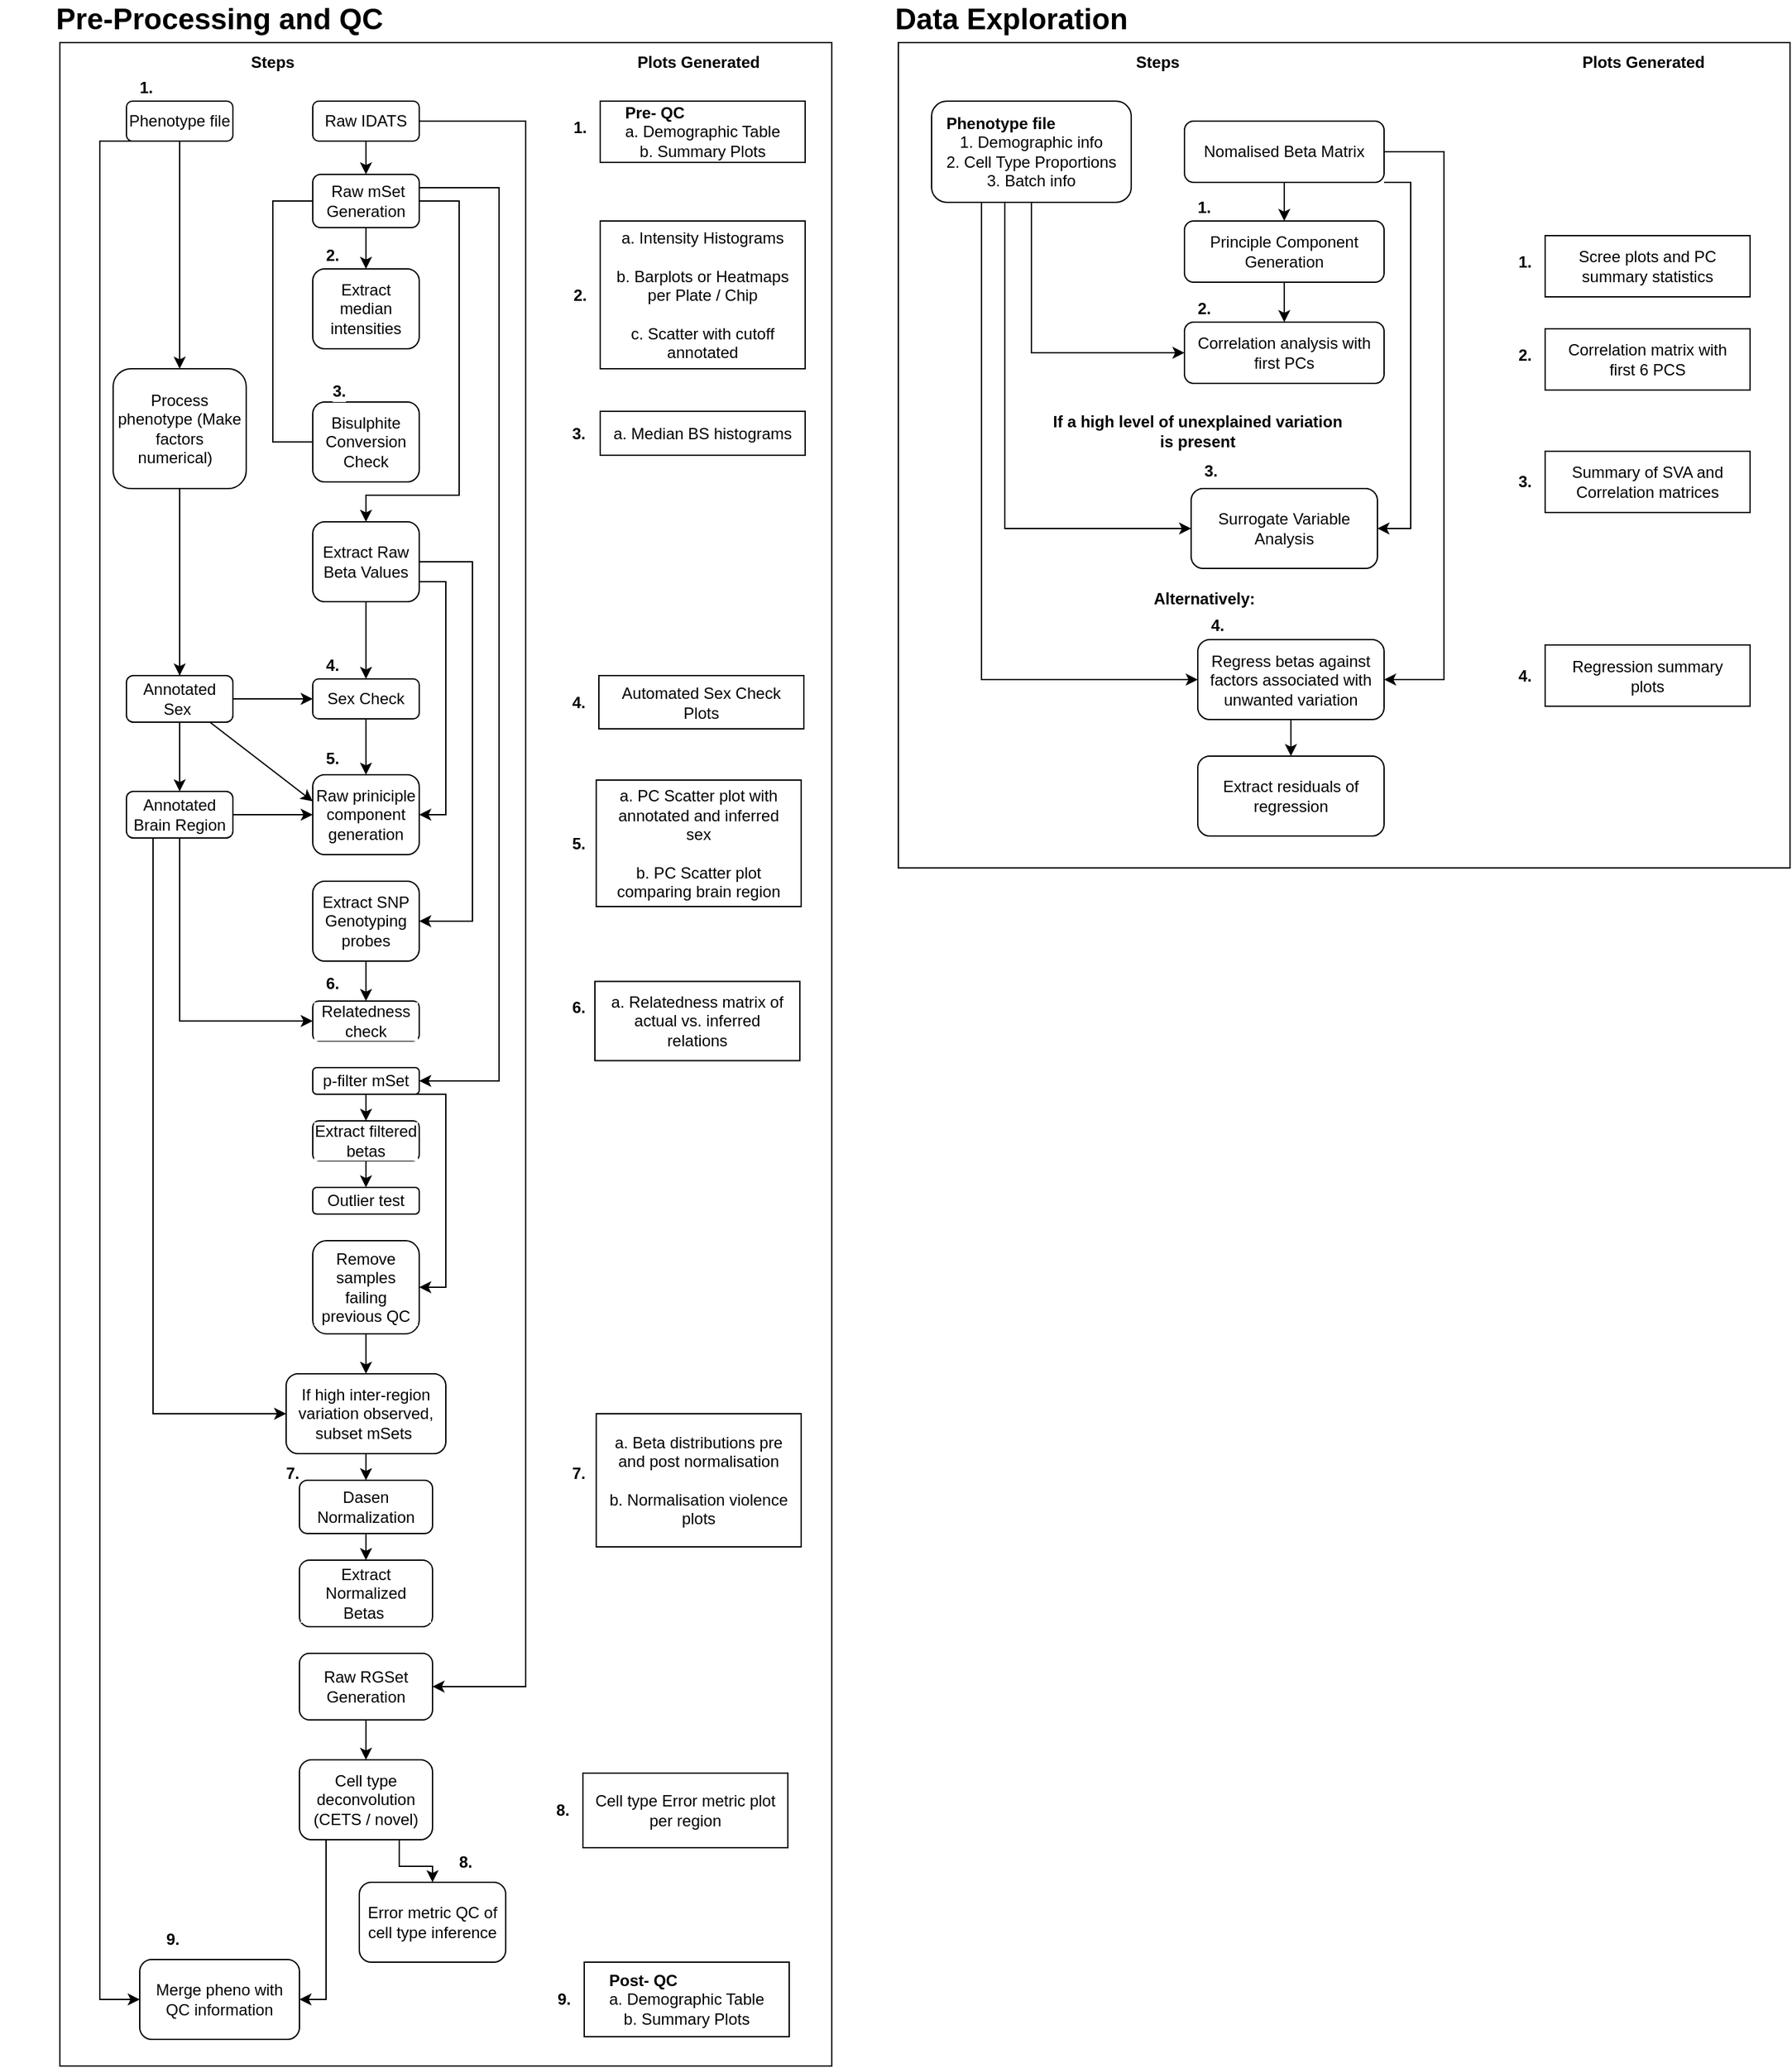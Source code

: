 <mxfile version="15.6.6" type="github">
  <diagram id="WQzuJTd1C2v_Gwr3IN8D" name="Page-1">
    <mxGraphModel dx="4386" dy="2487" grid="1" gridSize="10" guides="1" tooltips="1" connect="1" arrows="1" fold="1" page="1" pageScale="1" pageWidth="291" pageHeight="413" math="0" shadow="0">
      <root>
        <mxCell id="0" />
        <mxCell id="1" parent="0" />
        <mxCell id="2phvOXHi10tVbed8jPcv-167" value="" style="rounded=0;whiteSpace=wrap;html=1;labelBackgroundColor=default;fontSize=22;fontColor=default;strokeColor=default;fillColor=default;align=left;" vertex="1" parent="1">
          <mxGeometry x="320" y="10" width="670" height="620" as="geometry" />
        </mxCell>
        <mxCell id="2phvOXHi10tVbed8jPcv-122" value="" style="rounded=0;whiteSpace=wrap;html=1;labelBackgroundColor=default;fontSize=22;fontColor=default;strokeColor=default;fillColor=default;align=left;" vertex="1" parent="1">
          <mxGeometry x="-310" y="10" width="580" height="1520" as="geometry" />
        </mxCell>
        <mxCell id="2phvOXHi10tVbed8jPcv-68" style="edgeStyle=orthogonalEdgeStyle;rounded=0;orthogonalLoop=1;jettySize=auto;html=1;exitX=0.5;exitY=1;exitDx=0;exitDy=0;labelBackgroundColor=default;fontColor=default;strokeColor=default;entryX=0.5;entryY=0;entryDx=0;entryDy=0;" edge="1" parent="1" source="2phvOXHi10tVbed8jPcv-49" target="2phvOXHi10tVbed8jPcv-69">
          <mxGeometry relative="1" as="geometry">
            <mxPoint x="-220.241" y="580" as="targetPoint" />
          </mxGeometry>
        </mxCell>
        <mxCell id="2phvOXHi10tVbed8jPcv-31" value="&lt;div style=&quot;text-align: left&quot;&gt;&lt;b&gt;Pre- QC&lt;/b&gt;&lt;/div&gt;a. Demographic Table&lt;br&gt;b. Summary Plots" style="rounded=0;whiteSpace=wrap;html=1;labelBackgroundColor=default;fontColor=default;strokeColor=default;fillColor=default;spacingLeft=6;spacingRight=6;" vertex="1" parent="1">
          <mxGeometry x="96" y="54" width="154" height="46" as="geometry" />
        </mxCell>
        <mxCell id="2phvOXHi10tVbed8jPcv-2" value="Pre-Processing and QC" style="text;html=1;strokeColor=none;fillColor=none;align=center;verticalAlign=middle;whiteSpace=wrap;rounded=0;fontColor=default;fontStyle=1;fontSize=22;" vertex="1" parent="1">
          <mxGeometry x="-355" y="-22" width="330" height="30" as="geometry" />
        </mxCell>
        <mxCell id="2phvOXHi10tVbed8jPcv-11" style="edgeStyle=orthogonalEdgeStyle;rounded=0;orthogonalLoop=1;jettySize=auto;html=1;exitX=0.5;exitY=1;exitDx=0;exitDy=0;entryX=0.5;entryY=0;entryDx=0;entryDy=0;fontColor=default;strokeColor=default;labelBackgroundColor=default;" edge="1" parent="1" source="2phvOXHi10tVbed8jPcv-7" target="2phvOXHi10tVbed8jPcv-9">
          <mxGeometry relative="1" as="geometry" />
        </mxCell>
        <mxCell id="2phvOXHi10tVbed8jPcv-109" style="edgeStyle=orthogonalEdgeStyle;rounded=0;orthogonalLoop=1;jettySize=auto;html=1;exitX=1;exitY=0.5;exitDx=0;exitDy=0;entryX=1;entryY=0.5;entryDx=0;entryDy=0;labelBackgroundColor=default;fontColor=default;strokeColor=default;" edge="1" parent="1" source="2phvOXHi10tVbed8jPcv-7" target="2phvOXHi10tVbed8jPcv-108">
          <mxGeometry relative="1" as="geometry">
            <Array as="points">
              <mxPoint x="40" y="69" />
              <mxPoint x="40" y="1245" />
            </Array>
          </mxGeometry>
        </mxCell>
        <mxCell id="2phvOXHi10tVbed8jPcv-7" value="Raw IDATS" style="rounded=1;whiteSpace=wrap;html=1;fontColor=default;strokeColor=default;fillColor=default;labelBackgroundColor=default;" vertex="1" parent="1">
          <mxGeometry x="-120" y="54" width="80" height="30" as="geometry" />
        </mxCell>
        <mxCell id="2phvOXHi10tVbed8jPcv-19" style="edgeStyle=orthogonalEdgeStyle;rounded=0;orthogonalLoop=1;jettySize=auto;html=1;exitX=0.5;exitY=1;exitDx=0;exitDy=0;labelBackgroundColor=default;fontColor=default;strokeColor=default;entryX=0.5;entryY=0;entryDx=0;entryDy=0;" edge="1" parent="1" source="2phvOXHi10tVbed8jPcv-9" target="2phvOXHi10tVbed8jPcv-33">
          <mxGeometry relative="1" as="geometry">
            <mxPoint x="-80" y="169" as="targetPoint" />
          </mxGeometry>
        </mxCell>
        <mxCell id="2phvOXHi10tVbed8jPcv-39" style="edgeStyle=orthogonalEdgeStyle;rounded=0;orthogonalLoop=1;jettySize=auto;html=1;exitX=0;exitY=0.5;exitDx=0;exitDy=0;labelBackgroundColor=default;fontColor=default;strokeColor=default;entryX=0.75;entryY=1;entryDx=0;entryDy=0;" edge="1" parent="1" source="2phvOXHi10tVbed8jPcv-9" target="2phvOXHi10tVbed8jPcv-41">
          <mxGeometry relative="1" as="geometry">
            <mxPoint x="-100" y="280" as="targetPoint" />
            <Array as="points">
              <mxPoint x="-150" y="129" />
              <mxPoint x="-150" y="310" />
            </Array>
          </mxGeometry>
        </mxCell>
        <mxCell id="2phvOXHi10tVbed8jPcv-52" style="edgeStyle=orthogonalEdgeStyle;rounded=0;orthogonalLoop=1;jettySize=auto;html=1;exitX=1;exitY=0.5;exitDx=0;exitDy=0;labelBackgroundColor=default;fontColor=default;strokeColor=default;entryX=0.5;entryY=0;entryDx=0;entryDy=0;" edge="1" parent="1" source="2phvOXHi10tVbed8jPcv-9" target="2phvOXHi10tVbed8jPcv-53">
          <mxGeometry relative="1" as="geometry">
            <mxPoint x="-59.714" y="390" as="targetPoint" />
            <Array as="points">
              <mxPoint x="-10" y="129" />
              <mxPoint x="-10" y="350" />
              <mxPoint x="-80" y="350" />
            </Array>
          </mxGeometry>
        </mxCell>
        <mxCell id="2phvOXHi10tVbed8jPcv-82" style="edgeStyle=orthogonalEdgeStyle;rounded=0;orthogonalLoop=1;jettySize=auto;html=1;exitX=1;exitY=0.25;exitDx=0;exitDy=0;labelBackgroundColor=default;fontColor=default;strokeColor=default;entryX=1;entryY=0.5;entryDx=0;entryDy=0;" edge="1" parent="1" source="2phvOXHi10tVbed8jPcv-9" target="2phvOXHi10tVbed8jPcv-83">
          <mxGeometry relative="1" as="geometry">
            <mxPoint x="10" y="860" as="targetPoint" />
            <Array as="points">
              <mxPoint x="20" y="119" />
              <mxPoint x="20" y="790" />
            </Array>
          </mxGeometry>
        </mxCell>
        <mxCell id="2phvOXHi10tVbed8jPcv-9" value="&amp;nbsp;Raw mSet Generation" style="rounded=1;whiteSpace=wrap;html=1;fontColor=default;strokeColor=default;fillColor=default;labelBackgroundColor=default;" vertex="1" parent="1">
          <mxGeometry x="-120" y="109" width="80" height="40" as="geometry" />
        </mxCell>
        <mxCell id="2phvOXHi10tVbed8jPcv-48" style="edgeStyle=orthogonalEdgeStyle;rounded=0;orthogonalLoop=1;jettySize=auto;html=1;exitX=0.5;exitY=1;exitDx=0;exitDy=0;labelBackgroundColor=default;fontColor=default;strokeColor=default;entryX=0.5;entryY=0;entryDx=0;entryDy=0;" edge="1" parent="1" source="2phvOXHi10tVbed8jPcv-15" target="2phvOXHi10tVbed8jPcv-49">
          <mxGeometry relative="1" as="geometry">
            <mxPoint x="-219.714" y="150" as="targetPoint" />
          </mxGeometry>
        </mxCell>
        <mxCell id="2phvOXHi10tVbed8jPcv-114" style="edgeStyle=orthogonalEdgeStyle;rounded=0;orthogonalLoop=1;jettySize=auto;html=1;exitX=0.25;exitY=1;exitDx=0;exitDy=0;labelBackgroundColor=default;fontColor=default;strokeColor=default;entryX=0;entryY=0.5;entryDx=0;entryDy=0;" edge="1" parent="1" source="2phvOXHi10tVbed8jPcv-15" target="2phvOXHi10tVbed8jPcv-115">
          <mxGeometry relative="1" as="geometry">
            <mxPoint x="-280" y="1130" as="targetPoint" />
            <Array as="points">
              <mxPoint x="-280" y="84" />
              <mxPoint x="-280" y="1480" />
            </Array>
          </mxGeometry>
        </mxCell>
        <mxCell id="2phvOXHi10tVbed8jPcv-15" value="Phenotype file" style="rounded=1;whiteSpace=wrap;html=1;fontColor=default;strokeColor=default;fillColor=default;labelBackgroundColor=default;" vertex="1" parent="1">
          <mxGeometry x="-260" y="54" width="80" height="30" as="geometry" />
        </mxCell>
        <mxCell id="2phvOXHi10tVbed8jPcv-56" style="edgeStyle=orthogonalEdgeStyle;rounded=0;orthogonalLoop=1;jettySize=auto;html=1;exitX=1;exitY=0.5;exitDx=0;exitDy=0;entryX=0;entryY=0.5;entryDx=0;entryDy=0;labelBackgroundColor=default;fontColor=default;strokeColor=default;" edge="1" parent="1" source="2phvOXHi10tVbed8jPcv-17" target="2phvOXHi10tVbed8jPcv-46">
          <mxGeometry relative="1" as="geometry" />
        </mxCell>
        <mxCell id="2phvOXHi10tVbed8jPcv-72" style="rounded=0;orthogonalLoop=1;jettySize=auto;html=1;entryX=0;entryY=0.333;entryDx=0;entryDy=0;entryPerimeter=0;labelBackgroundColor=default;fontColor=default;strokeColor=default;" edge="1" parent="1" source="2phvOXHi10tVbed8jPcv-17" target="2phvOXHi10tVbed8jPcv-62">
          <mxGeometry relative="1" as="geometry" />
        </mxCell>
        <mxCell id="2phvOXHi10tVbed8jPcv-17" value="Annotated Sex&amp;nbsp;" style="rounded=1;whiteSpace=wrap;html=1;fontColor=default;strokeColor=default;fillColor=default;labelBackgroundColor=default;" vertex="1" parent="1">
          <mxGeometry x="-260" y="485.5" width="80" height="35" as="geometry" />
        </mxCell>
        <mxCell id="2phvOXHi10tVbed8jPcv-78" style="edgeStyle=orthogonalEdgeStyle;rounded=0;orthogonalLoop=1;jettySize=auto;html=1;exitX=0.5;exitY=1;exitDx=0;exitDy=0;labelBackgroundColor=default;fontColor=default;strokeColor=default;" edge="1" parent="1" source="2phvOXHi10tVbed8jPcv-24" target="2phvOXHi10tVbed8jPcv-79">
          <mxGeometry relative="1" as="geometry">
            <mxPoint x="-80.241" y="730" as="targetPoint" />
          </mxGeometry>
        </mxCell>
        <mxCell id="2phvOXHi10tVbed8jPcv-24" value="Extract SNP Genotyping probes" style="rounded=1;whiteSpace=wrap;html=1;fontColor=default;strokeColor=default;fillColor=default;labelBackgroundColor=default;" vertex="1" parent="1">
          <mxGeometry x="-120" y="640" width="80" height="60" as="geometry" />
        </mxCell>
        <mxCell id="2phvOXHi10tVbed8jPcv-28" value="Plots Generated" style="text;html=1;strokeColor=none;fillColor=none;align=center;verticalAlign=middle;whiteSpace=wrap;rounded=0;fontColor=default;fontStyle=1" vertex="1" parent="1">
          <mxGeometry x="90" y="10" width="160" height="30" as="geometry" />
        </mxCell>
        <mxCell id="2phvOXHi10tVbed8jPcv-29" value="1." style="text;html=1;strokeColor=none;fillColor=none;align=center;verticalAlign=middle;whiteSpace=wrap;rounded=0;dashed=1;labelBackgroundColor=default;fontColor=default;fontStyle=1" vertex="1" parent="1">
          <mxGeometry x="-260" y="29" width="30" height="30" as="geometry" />
        </mxCell>
        <mxCell id="2phvOXHi10tVbed8jPcv-32" value="a. Intensity Histograms&lt;br&gt;&lt;br&gt;b. Barplots or Heatmaps per Plate / Chip&lt;br&gt;&lt;br&gt;c. Scatter with cutoff annotated" style="rounded=0;whiteSpace=wrap;html=1;labelBackgroundColor=default;fontColor=default;strokeColor=default;fillColor=default;spacingLeft=6;spacingRight=6;" vertex="1" parent="1">
          <mxGeometry x="96" y="144" width="154" height="111" as="geometry" />
        </mxCell>
        <mxCell id="2phvOXHi10tVbed8jPcv-33" value="Extract median intensities" style="rounded=1;whiteSpace=wrap;html=1;fontColor=default;strokeColor=default;fillColor=default;labelBackgroundColor=default;" vertex="1" parent="1">
          <mxGeometry x="-120" y="180" width="80" height="60" as="geometry" />
        </mxCell>
        <mxCell id="2phvOXHi10tVbed8jPcv-34" value="2." style="text;html=1;strokeColor=none;fillColor=none;align=center;verticalAlign=middle;whiteSpace=wrap;rounded=0;dashed=1;labelBackgroundColor=default;fontColor=default;fontStyle=1" vertex="1" parent="1">
          <mxGeometry x="-120" y="155" width="30" height="30" as="geometry" />
        </mxCell>
        <mxCell id="2phvOXHi10tVbed8jPcv-40" value="Bisulphite Conversion Check" style="rounded=1;whiteSpace=wrap;html=1;fontColor=default;strokeColor=default;fillColor=default;labelBackgroundColor=default;" vertex="1" parent="1">
          <mxGeometry x="-120" y="280" width="80" height="60" as="geometry" />
        </mxCell>
        <mxCell id="2phvOXHi10tVbed8jPcv-41" value="3." style="text;html=1;strokeColor=none;fillColor=none;align=center;verticalAlign=middle;whiteSpace=wrap;rounded=0;dashed=1;labelBackgroundColor=default;fontColor=default;fontStyle=1" vertex="1" parent="1">
          <mxGeometry x="-115" y="257" width="30" height="30" as="geometry" />
        </mxCell>
        <mxCell id="2phvOXHi10tVbed8jPcv-42" value="1." style="text;html=1;strokeColor=none;fillColor=none;align=center;verticalAlign=middle;whiteSpace=wrap;rounded=0;dashed=1;labelBackgroundColor=default;fontColor=default;fontStyle=1" vertex="1" parent="1">
          <mxGeometry x="66" y="59" width="30" height="30" as="geometry" />
        </mxCell>
        <mxCell id="2phvOXHi10tVbed8jPcv-43" value="2." style="text;html=1;strokeColor=none;fillColor=none;align=center;verticalAlign=middle;whiteSpace=wrap;rounded=0;dashed=1;labelBackgroundColor=default;fontColor=default;fontStyle=1" vertex="1" parent="1">
          <mxGeometry x="66" y="184.5" width="30" height="30" as="geometry" />
        </mxCell>
        <mxCell id="2phvOXHi10tVbed8jPcv-44" value="a. Median BS histograms&lt;br&gt;" style="rounded=0;whiteSpace=wrap;html=1;labelBackgroundColor=default;fontColor=default;strokeColor=default;fillColor=default;spacingLeft=6;spacingRight=6;" vertex="1" parent="1">
          <mxGeometry x="96" y="287" width="154" height="33" as="geometry" />
        </mxCell>
        <mxCell id="2phvOXHi10tVbed8jPcv-45" value="3." style="text;html=1;strokeColor=none;fillColor=none;align=center;verticalAlign=middle;whiteSpace=wrap;rounded=0;dashed=1;labelBackgroundColor=default;fontColor=default;fontStyle=1" vertex="1" parent="1">
          <mxGeometry x="65" y="288.5" width="30" height="30" as="geometry" />
        </mxCell>
        <mxCell id="2phvOXHi10tVbed8jPcv-71" style="edgeStyle=orthogonalEdgeStyle;rounded=0;orthogonalLoop=1;jettySize=auto;html=1;exitX=0.5;exitY=1;exitDx=0;exitDy=0;entryX=0.5;entryY=0;entryDx=0;entryDy=0;labelBackgroundColor=default;fontColor=default;strokeColor=default;" edge="1" parent="1" source="2phvOXHi10tVbed8jPcv-46" target="2phvOXHi10tVbed8jPcv-62">
          <mxGeometry relative="1" as="geometry" />
        </mxCell>
        <mxCell id="2phvOXHi10tVbed8jPcv-46" value="Sex Check" style="rounded=1;whiteSpace=wrap;html=1;fontColor=default;strokeColor=default;fillColor=default;labelBackgroundColor=default;" vertex="1" parent="1">
          <mxGeometry x="-120" y="488" width="80" height="30" as="geometry" />
        </mxCell>
        <mxCell id="2phvOXHi10tVbed8jPcv-50" style="edgeStyle=orthogonalEdgeStyle;rounded=0;orthogonalLoop=1;jettySize=auto;html=1;exitX=0.5;exitY=1;exitDx=0;exitDy=0;entryX=0.5;entryY=0;entryDx=0;entryDy=0;labelBackgroundColor=default;fontColor=default;strokeColor=default;" edge="1" parent="1" source="2phvOXHi10tVbed8jPcv-49" target="2phvOXHi10tVbed8jPcv-17">
          <mxGeometry relative="1" as="geometry" />
        </mxCell>
        <mxCell id="2phvOXHi10tVbed8jPcv-49" value="Process phenotype (Make factors numerical)&amp;nbsp;&amp;nbsp;" style="rounded=1;whiteSpace=wrap;html=1;fontColor=default;strokeColor=default;fillColor=default;labelBackgroundColor=default;" vertex="1" parent="1">
          <mxGeometry x="-270" y="255" width="100" height="90" as="geometry" />
        </mxCell>
        <mxCell id="2phvOXHi10tVbed8jPcv-54" style="edgeStyle=orthogonalEdgeStyle;rounded=0;orthogonalLoop=1;jettySize=auto;html=1;exitX=0.5;exitY=1;exitDx=0;exitDy=0;entryX=0.5;entryY=0;entryDx=0;entryDy=0;labelBackgroundColor=default;fontColor=default;strokeColor=default;" edge="1" parent="1" source="2phvOXHi10tVbed8jPcv-53" target="2phvOXHi10tVbed8jPcv-46">
          <mxGeometry relative="1" as="geometry" />
        </mxCell>
        <mxCell id="2phvOXHi10tVbed8jPcv-61" style="edgeStyle=orthogonalEdgeStyle;rounded=0;orthogonalLoop=1;jettySize=auto;html=1;exitX=1;exitY=0.75;exitDx=0;exitDy=0;labelBackgroundColor=default;fontColor=default;strokeColor=default;entryX=1;entryY=0.5;entryDx=0;entryDy=0;" edge="1" parent="1" source="2phvOXHi10tVbed8jPcv-53" target="2phvOXHi10tVbed8jPcv-62">
          <mxGeometry relative="1" as="geometry">
            <mxPoint x="-70" y="580" as="targetPoint" />
            <Array as="points">
              <mxPoint x="-20" y="415" />
              <mxPoint x="-20" y="590" />
            </Array>
          </mxGeometry>
        </mxCell>
        <mxCell id="2phvOXHi10tVbed8jPcv-76" style="edgeStyle=orthogonalEdgeStyle;rounded=0;orthogonalLoop=1;jettySize=auto;html=1;exitX=0;exitY=0.5;exitDx=0;exitDy=0;labelBackgroundColor=default;fontColor=default;strokeColor=default;entryX=1;entryY=0.5;entryDx=0;entryDy=0;" edge="1" parent="1" source="2phvOXHi10tVbed8jPcv-53" target="2phvOXHi10tVbed8jPcv-24">
          <mxGeometry relative="1" as="geometry">
            <mxPoint x="-40" y="690" as="targetPoint" />
            <Array as="points">
              <mxPoint y="400" />
              <mxPoint y="670" />
            </Array>
          </mxGeometry>
        </mxCell>
        <mxCell id="2phvOXHi10tVbed8jPcv-53" value="Extract Raw Beta Values" style="rounded=1;whiteSpace=wrap;html=1;fontColor=default;strokeColor=default;fillColor=default;labelBackgroundColor=default;" vertex="1" parent="1">
          <mxGeometry x="-120" y="370" width="80" height="60" as="geometry" />
        </mxCell>
        <mxCell id="2phvOXHi10tVbed8jPcv-55" value="4." style="text;html=1;strokeColor=none;fillColor=none;align=center;verticalAlign=middle;whiteSpace=wrap;rounded=0;dashed=1;labelBackgroundColor=default;fontColor=default;fontStyle=1" vertex="1" parent="1">
          <mxGeometry x="-120" y="463" width="30" height="30" as="geometry" />
        </mxCell>
        <mxCell id="2phvOXHi10tVbed8jPcv-58" value="Automated Sex Check Plots" style="rounded=0;whiteSpace=wrap;html=1;labelBackgroundColor=default;fontColor=default;strokeColor=default;fillColor=default;spacingLeft=6;spacingRight=6;" vertex="1" parent="1">
          <mxGeometry x="95" y="485.5" width="154" height="40" as="geometry" />
        </mxCell>
        <mxCell id="2phvOXHi10tVbed8jPcv-59" value="4." style="text;html=1;strokeColor=none;fillColor=none;align=center;verticalAlign=middle;whiteSpace=wrap;rounded=0;dashed=1;labelBackgroundColor=default;fontColor=default;fontStyle=1" vertex="1" parent="1">
          <mxGeometry x="65" y="490.5" width="30" height="30" as="geometry" />
        </mxCell>
        <mxCell id="2phvOXHi10tVbed8jPcv-62" value="Raw priniciple component generation" style="rounded=1;whiteSpace=wrap;html=1;fontColor=default;strokeColor=default;fillColor=default;labelBackgroundColor=default;" vertex="1" parent="1">
          <mxGeometry x="-120" y="560" width="80" height="60" as="geometry" />
        </mxCell>
        <mxCell id="2phvOXHi10tVbed8jPcv-64" value="5." style="text;html=1;strokeColor=none;fillColor=none;align=center;verticalAlign=middle;whiteSpace=wrap;rounded=0;dashed=1;labelBackgroundColor=default;fontColor=default;fontStyle=1" vertex="1" parent="1">
          <mxGeometry x="-120" y="533" width="30" height="30" as="geometry" />
        </mxCell>
        <mxCell id="2phvOXHi10tVbed8jPcv-65" value="5." style="text;html=1;strokeColor=none;fillColor=none;align=center;verticalAlign=middle;whiteSpace=wrap;rounded=0;dashed=1;labelBackgroundColor=default;fontColor=default;fontStyle=1" vertex="1" parent="1">
          <mxGeometry x="65" y="596.5" width="30" height="30" as="geometry" />
        </mxCell>
        <mxCell id="2phvOXHi10tVbed8jPcv-66" value="a. PC Scatter plot with annotated and inferred sex&lt;br&gt;&lt;br&gt;b. PC Scatter plot comparing brain region" style="rounded=0;whiteSpace=wrap;html=1;labelBackgroundColor=default;fontColor=default;strokeColor=default;fillColor=default;spacingLeft=6;spacingRight=6;" vertex="1" parent="1">
          <mxGeometry x="93" y="564" width="154" height="95" as="geometry" />
        </mxCell>
        <mxCell id="2phvOXHi10tVbed8jPcv-70" style="edgeStyle=orthogonalEdgeStyle;rounded=0;orthogonalLoop=1;jettySize=auto;html=1;exitX=1;exitY=0.5;exitDx=0;exitDy=0;entryX=0;entryY=0.5;entryDx=0;entryDy=0;labelBackgroundColor=default;fontColor=default;strokeColor=default;" edge="1" parent="1" source="2phvOXHi10tVbed8jPcv-69" target="2phvOXHi10tVbed8jPcv-62">
          <mxGeometry relative="1" as="geometry" />
        </mxCell>
        <mxCell id="2phvOXHi10tVbed8jPcv-80" style="edgeStyle=orthogonalEdgeStyle;rounded=0;orthogonalLoop=1;jettySize=auto;html=1;exitX=0.5;exitY=1;exitDx=0;exitDy=0;entryX=0;entryY=0.5;entryDx=0;entryDy=0;labelBackgroundColor=default;fontColor=default;strokeColor=default;" edge="1" parent="1" source="2phvOXHi10tVbed8jPcv-69" target="2phvOXHi10tVbed8jPcv-79">
          <mxGeometry relative="1" as="geometry" />
        </mxCell>
        <mxCell id="2phvOXHi10tVbed8jPcv-97" style="edgeStyle=orthogonalEdgeStyle;rounded=0;orthogonalLoop=1;jettySize=auto;html=1;exitX=0.25;exitY=1;exitDx=0;exitDy=0;entryX=0;entryY=0.5;entryDx=0;entryDy=0;labelBackgroundColor=default;fontColor=default;strokeColor=default;" edge="1" parent="1" source="2phvOXHi10tVbed8jPcv-69" target="2phvOXHi10tVbed8jPcv-93">
          <mxGeometry relative="1" as="geometry" />
        </mxCell>
        <mxCell id="2phvOXHi10tVbed8jPcv-69" value="Annotated Brain Region" style="rounded=1;whiteSpace=wrap;html=1;fontColor=default;strokeColor=default;fillColor=default;labelBackgroundColor=default;" vertex="1" parent="1">
          <mxGeometry x="-260" y="572.5" width="80" height="35" as="geometry" />
        </mxCell>
        <mxCell id="2phvOXHi10tVbed8jPcv-73" value="6." style="text;html=1;strokeColor=none;fillColor=none;align=center;verticalAlign=middle;whiteSpace=wrap;rounded=0;dashed=1;labelBackgroundColor=default;fontColor=default;fontStyle=1" vertex="1" parent="1">
          <mxGeometry x="65" y="720.25" width="30" height="30" as="geometry" />
        </mxCell>
        <mxCell id="2phvOXHi10tVbed8jPcv-74" value="a. Relatedness matrix of actual vs. inferred relations" style="rounded=0;whiteSpace=wrap;html=1;labelBackgroundColor=default;fontColor=default;strokeColor=default;fillColor=default;spacingLeft=6;spacingRight=6;" vertex="1" parent="1">
          <mxGeometry x="92" y="715.25" width="154" height="59.5" as="geometry" />
        </mxCell>
        <mxCell id="2phvOXHi10tVbed8jPcv-79" value="Relatedness check" style="rounded=1;whiteSpace=wrap;html=1;fontColor=default;strokeColor=default;fillColor=default;labelBackgroundColor=default;" vertex="1" parent="1">
          <mxGeometry x="-120" y="730" width="80" height="30" as="geometry" />
        </mxCell>
        <mxCell id="2phvOXHi10tVbed8jPcv-81" value="6." style="text;html=1;strokeColor=none;fillColor=none;align=center;verticalAlign=middle;whiteSpace=wrap;rounded=0;dashed=1;labelBackgroundColor=default;fontColor=default;fontStyle=1" vertex="1" parent="1">
          <mxGeometry x="-120" y="702" width="30" height="30" as="geometry" />
        </mxCell>
        <mxCell id="2phvOXHi10tVbed8jPcv-84" style="edgeStyle=orthogonalEdgeStyle;rounded=0;orthogonalLoop=1;jettySize=auto;html=1;exitX=0.5;exitY=1;exitDx=0;exitDy=0;labelBackgroundColor=default;fontColor=default;strokeColor=default;entryX=0.5;entryY=0;entryDx=0;entryDy=0;" edge="1" parent="1" source="2phvOXHi10tVbed8jPcv-83" target="2phvOXHi10tVbed8jPcv-85">
          <mxGeometry relative="1" as="geometry">
            <mxPoint x="-80.241" y="880" as="targetPoint" />
          </mxGeometry>
        </mxCell>
        <mxCell id="2phvOXHi10tVbed8jPcv-96" style="edgeStyle=orthogonalEdgeStyle;rounded=0;orthogonalLoop=1;jettySize=auto;html=1;exitX=0.75;exitY=1;exitDx=0;exitDy=0;entryX=1;entryY=0.5;entryDx=0;entryDy=0;labelBackgroundColor=default;fontColor=default;strokeColor=default;" edge="1" parent="1" source="2phvOXHi10tVbed8jPcv-83" target="2phvOXHi10tVbed8jPcv-91">
          <mxGeometry relative="1" as="geometry">
            <Array as="points">
              <mxPoint x="-20" y="800" />
              <mxPoint x="-20" y="945" />
            </Array>
          </mxGeometry>
        </mxCell>
        <mxCell id="2phvOXHi10tVbed8jPcv-83" value="p-filter mSet" style="rounded=1;whiteSpace=wrap;html=1;fontColor=default;strokeColor=default;fillColor=default;labelBackgroundColor=default;" vertex="1" parent="1">
          <mxGeometry x="-120" y="780" width="80" height="20" as="geometry" />
        </mxCell>
        <mxCell id="2phvOXHi10tVbed8jPcv-86" style="edgeStyle=orthogonalEdgeStyle;rounded=0;orthogonalLoop=1;jettySize=auto;html=1;exitX=0.5;exitY=1;exitDx=0;exitDy=0;labelBackgroundColor=default;fontColor=default;strokeColor=default;entryX=0.5;entryY=0;entryDx=0;entryDy=0;" edge="1" parent="1" source="2phvOXHi10tVbed8jPcv-85" target="2phvOXHi10tVbed8jPcv-87">
          <mxGeometry relative="1" as="geometry">
            <mxPoint x="-79.588" y="940" as="targetPoint" />
          </mxGeometry>
        </mxCell>
        <mxCell id="2phvOXHi10tVbed8jPcv-85" value="Extract filtered betas" style="rounded=1;whiteSpace=wrap;html=1;fontColor=default;strokeColor=default;fillColor=default;labelBackgroundColor=default;" vertex="1" parent="1">
          <mxGeometry x="-120" y="820" width="80" height="30" as="geometry" />
        </mxCell>
        <mxCell id="2phvOXHi10tVbed8jPcv-87" value="Outlier test" style="rounded=1;whiteSpace=wrap;html=1;fontColor=default;strokeColor=default;fillColor=default;labelBackgroundColor=default;" vertex="1" parent="1">
          <mxGeometry x="-120" y="870" width="80" height="20" as="geometry" />
        </mxCell>
        <mxCell id="2phvOXHi10tVbed8jPcv-95" style="edgeStyle=orthogonalEdgeStyle;rounded=0;orthogonalLoop=1;jettySize=auto;html=1;entryX=0.5;entryY=0;entryDx=0;entryDy=0;labelBackgroundColor=default;fontColor=default;strokeColor=default;" edge="1" parent="1" source="2phvOXHi10tVbed8jPcv-91" target="2phvOXHi10tVbed8jPcv-93">
          <mxGeometry relative="1" as="geometry" />
        </mxCell>
        <mxCell id="2phvOXHi10tVbed8jPcv-91" value="Remove samples failing previous QC" style="rounded=1;whiteSpace=wrap;html=1;fontColor=default;strokeColor=default;fillColor=default;labelBackgroundColor=default;" vertex="1" parent="1">
          <mxGeometry x="-120" y="910" width="80" height="70" as="geometry" />
        </mxCell>
        <mxCell id="2phvOXHi10tVbed8jPcv-98" style="edgeStyle=orthogonalEdgeStyle;rounded=0;orthogonalLoop=1;jettySize=auto;html=1;exitX=0.5;exitY=1;exitDx=0;exitDy=0;labelBackgroundColor=default;fontColor=default;strokeColor=default;entryX=0.5;entryY=0;entryDx=0;entryDy=0;" edge="1" parent="1" source="2phvOXHi10tVbed8jPcv-93" target="2phvOXHi10tVbed8jPcv-99">
          <mxGeometry relative="1" as="geometry">
            <mxPoint x="-79.714" y="1140" as="targetPoint" />
          </mxGeometry>
        </mxCell>
        <mxCell id="2phvOXHi10tVbed8jPcv-93" value="If high inter-region variation observed, subset mSets&amp;nbsp;" style="rounded=1;whiteSpace=wrap;html=1;fontColor=default;strokeColor=default;fillColor=default;labelBackgroundColor=default;" vertex="1" parent="1">
          <mxGeometry x="-140" y="1010" width="120" height="60" as="geometry" />
        </mxCell>
        <mxCell id="2phvOXHi10tVbed8jPcv-105" style="edgeStyle=orthogonalEdgeStyle;rounded=0;orthogonalLoop=1;jettySize=auto;html=1;exitX=0.5;exitY=1;exitDx=0;exitDy=0;labelBackgroundColor=default;fontColor=default;strokeColor=default;entryX=0.5;entryY=0;entryDx=0;entryDy=0;" edge="1" parent="1" source="2phvOXHi10tVbed8jPcv-99" target="2phvOXHi10tVbed8jPcv-106">
          <mxGeometry relative="1" as="geometry">
            <mxPoint x="-80.241" y="1150" as="targetPoint" />
          </mxGeometry>
        </mxCell>
        <mxCell id="2phvOXHi10tVbed8jPcv-99" value="Dasen Normalization" style="rounded=1;whiteSpace=wrap;html=1;fontColor=default;strokeColor=default;fillColor=default;labelBackgroundColor=default;" vertex="1" parent="1">
          <mxGeometry x="-130" y="1090" width="100" height="40" as="geometry" />
        </mxCell>
        <mxCell id="2phvOXHi10tVbed8jPcv-102" value="7." style="text;html=1;strokeColor=none;fillColor=none;align=center;verticalAlign=middle;whiteSpace=wrap;rounded=0;dashed=1;labelBackgroundColor=default;fontColor=default;fontStyle=1" vertex="1" parent="1">
          <mxGeometry x="-150" y="1070" width="30" height="30" as="geometry" />
        </mxCell>
        <mxCell id="2phvOXHi10tVbed8jPcv-103" value="7." style="text;html=1;strokeColor=none;fillColor=none;align=center;verticalAlign=middle;whiteSpace=wrap;rounded=0;dashed=1;labelBackgroundColor=default;fontColor=default;fontStyle=1" vertex="1" parent="1">
          <mxGeometry x="65" y="1070" width="30" height="30" as="geometry" />
        </mxCell>
        <mxCell id="2phvOXHi10tVbed8jPcv-104" value="a. Beta distributions pre and post normalisation&lt;br&gt;&lt;br&gt;b. Normalisation violence plots" style="rounded=0;whiteSpace=wrap;html=1;labelBackgroundColor=default;fontColor=default;strokeColor=default;fillColor=default;spacingLeft=6;spacingRight=6;" vertex="1" parent="1">
          <mxGeometry x="93" y="1040" width="154" height="100" as="geometry" />
        </mxCell>
        <mxCell id="2phvOXHi10tVbed8jPcv-106" value="Extract Normalized Betas&amp;nbsp;" style="rounded=1;whiteSpace=wrap;html=1;fontColor=default;strokeColor=default;fillColor=default;labelBackgroundColor=default;" vertex="1" parent="1">
          <mxGeometry x="-130" y="1150" width="100" height="50" as="geometry" />
        </mxCell>
        <mxCell id="2phvOXHi10tVbed8jPcv-113" style="edgeStyle=orthogonalEdgeStyle;rounded=0;orthogonalLoop=1;jettySize=auto;html=1;exitX=0.5;exitY=1;exitDx=0;exitDy=0;entryX=0.5;entryY=0;entryDx=0;entryDy=0;labelBackgroundColor=default;fontColor=default;strokeColor=default;" edge="1" parent="1" source="2phvOXHi10tVbed8jPcv-108" target="2phvOXHi10tVbed8jPcv-111">
          <mxGeometry relative="1" as="geometry" />
        </mxCell>
        <mxCell id="2phvOXHi10tVbed8jPcv-108" value="Raw RGSet Generation" style="rounded=1;whiteSpace=wrap;html=1;fontColor=default;strokeColor=default;fillColor=default;labelBackgroundColor=default;" vertex="1" parent="1">
          <mxGeometry x="-130" y="1220" width="100" height="50" as="geometry" />
        </mxCell>
        <mxCell id="2phvOXHi10tVbed8jPcv-117" style="edgeStyle=orthogonalEdgeStyle;rounded=0;orthogonalLoop=1;jettySize=auto;html=1;exitX=0.5;exitY=1;exitDx=0;exitDy=0;entryX=1;entryY=0.5;entryDx=0;entryDy=0;labelBackgroundColor=default;fontColor=default;strokeColor=default;" edge="1" parent="1" source="2phvOXHi10tVbed8jPcv-111" target="2phvOXHi10tVbed8jPcv-115">
          <mxGeometry relative="1" as="geometry">
            <mxPoint x="-80" y="1410" as="sourcePoint" />
            <Array as="points">
              <mxPoint x="-110" y="1350" />
              <mxPoint x="-110" y="1480" />
            </Array>
          </mxGeometry>
        </mxCell>
        <mxCell id="2phvOXHi10tVbed8jPcv-143" style="edgeStyle=orthogonalEdgeStyle;rounded=0;orthogonalLoop=1;jettySize=auto;html=1;exitX=0.75;exitY=1;exitDx=0;exitDy=0;entryX=0.5;entryY=0;entryDx=0;entryDy=0;labelBackgroundColor=default;fontSize=22;fontColor=default;strokeColor=default;fillColor=default;" edge="1" parent="1" source="2phvOXHi10tVbed8jPcv-111" target="2phvOXHi10tVbed8jPcv-141">
          <mxGeometry relative="1" as="geometry" />
        </mxCell>
        <mxCell id="2phvOXHi10tVbed8jPcv-111" value="Cell type deconvolution (CETS / novel)" style="rounded=1;whiteSpace=wrap;html=1;fontColor=default;strokeColor=default;fillColor=default;labelBackgroundColor=default;" vertex="1" parent="1">
          <mxGeometry x="-130" y="1300" width="100" height="60" as="geometry" />
        </mxCell>
        <mxCell id="2phvOXHi10tVbed8jPcv-115" value="Merge pheno with QC information" style="rounded=1;whiteSpace=wrap;html=1;fontColor=default;strokeColor=default;fillColor=default;labelBackgroundColor=default;spacingLeft=6;spacingRight=6;" vertex="1" parent="1">
          <mxGeometry x="-250" y="1450" width="120" height="60" as="geometry" />
        </mxCell>
        <mxCell id="2phvOXHi10tVbed8jPcv-116" value="9." style="text;html=1;strokeColor=none;fillColor=none;align=center;verticalAlign=middle;whiteSpace=wrap;rounded=0;dashed=1;labelBackgroundColor=default;fontColor=default;fontStyle=1" vertex="1" parent="1">
          <mxGeometry x="-240" y="1420" width="30" height="30" as="geometry" />
        </mxCell>
        <mxCell id="2phvOXHi10tVbed8jPcv-118" value="9." style="text;html=1;strokeColor=none;fillColor=none;align=center;verticalAlign=middle;whiteSpace=wrap;rounded=0;dashed=1;labelBackgroundColor=default;fontColor=default;fontStyle=1" vertex="1" parent="1">
          <mxGeometry x="54" y="1465" width="30" height="30" as="geometry" />
        </mxCell>
        <mxCell id="2phvOXHi10tVbed8jPcv-119" value="&lt;div style=&quot;text-align: left&quot;&gt;&lt;b&gt;Post- QC&lt;/b&gt;&lt;/div&gt;a. Demographic Table&lt;br&gt;b. Summary Plots" style="rounded=0;whiteSpace=wrap;html=1;labelBackgroundColor=default;fontColor=default;strokeColor=default;fillColor=default;spacingLeft=6;spacingRight=6;" vertex="1" parent="1">
          <mxGeometry x="84" y="1452" width="154" height="56" as="geometry" />
        </mxCell>
        <mxCell id="2phvOXHi10tVbed8jPcv-120" value="Steps" style="text;html=1;strokeColor=none;fillColor=none;align=center;verticalAlign=middle;whiteSpace=wrap;rounded=0;fontColor=default;fontStyle=1" vertex="1" parent="1">
          <mxGeometry x="400" y="10" width="230" height="30" as="geometry" />
        </mxCell>
        <mxCell id="2phvOXHi10tVbed8jPcv-121" value="Plots Generated" style="text;html=1;strokeColor=none;fillColor=none;align=center;verticalAlign=middle;whiteSpace=wrap;rounded=0;fontColor=default;fontStyle=1" vertex="1" parent="1">
          <mxGeometry x="800" y="10" width="160" height="30" as="geometry" />
        </mxCell>
        <mxCell id="2phvOXHi10tVbed8jPcv-124" value="Steps" style="text;html=1;strokeColor=none;fillColor=none;align=center;verticalAlign=middle;whiteSpace=wrap;rounded=0;fontColor=default;fontStyle=1" vertex="1" parent="1">
          <mxGeometry x="-230" y="10" width="160" height="30" as="geometry" />
        </mxCell>
        <mxCell id="2phvOXHi10tVbed8jPcv-125" value="Data Exploration" style="text;html=1;strokeColor=none;fillColor=none;align=center;verticalAlign=middle;whiteSpace=wrap;rounded=0;fontColor=default;fontStyle=1;fontSize=22;" vertex="1" parent="1">
          <mxGeometry x="240" y="-22" width="330" height="30" as="geometry" />
        </mxCell>
        <mxCell id="2phvOXHi10tVbed8jPcv-134" style="edgeStyle=orthogonalEdgeStyle;rounded=0;orthogonalLoop=1;jettySize=auto;html=1;exitX=0.5;exitY=1;exitDx=0;exitDy=0;entryX=0;entryY=0.5;entryDx=0;entryDy=0;labelBackgroundColor=default;fontSize=22;fontColor=default;strokeColor=default;fillColor=default;" edge="1" parent="1" source="2phvOXHi10tVbed8jPcv-126" target="2phvOXHi10tVbed8jPcv-131">
          <mxGeometry relative="1" as="geometry" />
        </mxCell>
        <mxCell id="2phvOXHi10tVbed8jPcv-151" style="edgeStyle=orthogonalEdgeStyle;rounded=0;orthogonalLoop=1;jettySize=auto;html=1;exitX=0.25;exitY=1;exitDx=0;exitDy=0;entryX=0;entryY=0.5;entryDx=0;entryDy=0;labelBackgroundColor=default;fontSize=22;fontColor=default;strokeColor=default;fillColor=default;" edge="1" parent="1" source="2phvOXHi10tVbed8jPcv-126" target="2phvOXHi10tVbed8jPcv-150">
          <mxGeometry relative="1" as="geometry">
            <Array as="points">
              <mxPoint x="400" y="130" />
              <mxPoint x="400" y="375" />
            </Array>
          </mxGeometry>
        </mxCell>
        <mxCell id="2phvOXHi10tVbed8jPcv-159" style="edgeStyle=orthogonalEdgeStyle;rounded=0;orthogonalLoop=1;jettySize=auto;html=1;exitX=0.25;exitY=1;exitDx=0;exitDy=0;entryX=0;entryY=0.5;entryDx=0;entryDy=0;labelBackgroundColor=default;fontSize=22;fontColor=default;strokeColor=default;fillColor=default;" edge="1" parent="1" source="2phvOXHi10tVbed8jPcv-126" target="2phvOXHi10tVbed8jPcv-158">
          <mxGeometry relative="1" as="geometry" />
        </mxCell>
        <mxCell id="2phvOXHi10tVbed8jPcv-126" value="&lt;div style=&quot;text-align: left&quot;&gt;&lt;b&gt;Phenotype file&lt;/b&gt;&lt;/div&gt;&lt;div&gt;1. Demographic info&lt;br&gt;&lt;/div&gt;2. Cell Type Proportions&lt;br&gt;3. Batch info" style="rounded=1;whiteSpace=wrap;html=1;fontColor=default;strokeColor=default;fillColor=default;labelBackgroundColor=default;" vertex="1" parent="1">
          <mxGeometry x="345" y="54" width="150" height="76" as="geometry" />
        </mxCell>
        <mxCell id="2phvOXHi10tVbed8jPcv-128" style="edgeStyle=orthogonalEdgeStyle;rounded=0;orthogonalLoop=1;jettySize=auto;html=1;exitX=0.5;exitY=1;exitDx=0;exitDy=0;labelBackgroundColor=default;fontSize=22;fontColor=default;strokeColor=default;fillColor=default;entryX=0.5;entryY=0;entryDx=0;entryDy=0;" edge="1" parent="1" source="2phvOXHi10tVbed8jPcv-127" target="2phvOXHi10tVbed8jPcv-129">
          <mxGeometry relative="1" as="geometry">
            <mxPoint x="610" y="190" as="targetPoint" />
          </mxGeometry>
        </mxCell>
        <mxCell id="2phvOXHi10tVbed8jPcv-154" style="edgeStyle=orthogonalEdgeStyle;rounded=0;orthogonalLoop=1;jettySize=auto;html=1;exitX=1;exitY=1;exitDx=0;exitDy=0;entryX=1;entryY=0.5;entryDx=0;entryDy=0;labelBackgroundColor=default;fontSize=22;fontColor=default;strokeColor=default;fillColor=default;" edge="1" parent="1" source="2phvOXHi10tVbed8jPcv-127" target="2phvOXHi10tVbed8jPcv-150">
          <mxGeometry relative="1" as="geometry">
            <Array as="points">
              <mxPoint x="705" y="115" />
              <mxPoint x="705" y="375" />
            </Array>
          </mxGeometry>
        </mxCell>
        <mxCell id="2phvOXHi10tVbed8jPcv-160" style="edgeStyle=orthogonalEdgeStyle;rounded=0;orthogonalLoop=1;jettySize=auto;html=1;exitX=1;exitY=0.5;exitDx=0;exitDy=0;entryX=1;entryY=0.5;entryDx=0;entryDy=0;labelBackgroundColor=default;fontSize=22;fontColor=default;strokeColor=default;fillColor=default;" edge="1" parent="1" source="2phvOXHi10tVbed8jPcv-127" target="2phvOXHi10tVbed8jPcv-158">
          <mxGeometry relative="1" as="geometry">
            <Array as="points">
              <mxPoint x="730" y="92" />
              <mxPoint x="730" y="489" />
            </Array>
          </mxGeometry>
        </mxCell>
        <mxCell id="2phvOXHi10tVbed8jPcv-127" value="&lt;span style=&quot;font-weight: normal&quot;&gt;Nomalised Beta Matrix&lt;/span&gt;&lt;div style=&quot;text-align: left&quot;&gt;&lt;/div&gt;" style="rounded=1;whiteSpace=wrap;html=1;fontColor=default;strokeColor=default;fillColor=default;labelBackgroundColor=default;fontStyle=1" vertex="1" parent="1">
          <mxGeometry x="535" y="69" width="150" height="46" as="geometry" />
        </mxCell>
        <mxCell id="2phvOXHi10tVbed8jPcv-130" style="edgeStyle=orthogonalEdgeStyle;rounded=0;orthogonalLoop=1;jettySize=auto;html=1;labelBackgroundColor=default;fontSize=22;fontColor=default;strokeColor=default;fillColor=default;entryX=0.5;entryY=0;entryDx=0;entryDy=0;" edge="1" parent="1" source="2phvOXHi10tVbed8jPcv-129" target="2phvOXHi10tVbed8jPcv-131">
          <mxGeometry relative="1" as="geometry">
            <mxPoint x="610" y="270" as="targetPoint" />
          </mxGeometry>
        </mxCell>
        <mxCell id="2phvOXHi10tVbed8jPcv-129" value="&lt;span style=&quot;font-weight: normal&quot;&gt;Principle Component Generation&lt;/span&gt;&lt;div style=&quot;text-align: left&quot;&gt;&lt;/div&gt;" style="rounded=1;whiteSpace=wrap;html=1;fontColor=default;strokeColor=default;fillColor=default;labelBackgroundColor=default;fontStyle=1" vertex="1" parent="1">
          <mxGeometry x="535" y="144" width="150" height="46" as="geometry" />
        </mxCell>
        <mxCell id="2phvOXHi10tVbed8jPcv-131" value="&lt;span style=&quot;font-weight: normal&quot;&gt;Correlation analysis with first PCs&lt;/span&gt;&lt;div style=&quot;text-align: left&quot;&gt;&lt;/div&gt;" style="rounded=1;whiteSpace=wrap;html=1;fontColor=default;strokeColor=default;fillColor=default;labelBackgroundColor=default;fontStyle=1" vertex="1" parent="1">
          <mxGeometry x="535" y="220" width="150" height="46" as="geometry" />
        </mxCell>
        <mxCell id="2phvOXHi10tVbed8jPcv-136" value="1." style="text;html=1;strokeColor=none;fillColor=none;align=center;verticalAlign=middle;whiteSpace=wrap;rounded=0;dashed=1;labelBackgroundColor=default;fontColor=default;fontStyle=1" vertex="1" parent="1">
          <mxGeometry x="535" y="119" width="30" height="30" as="geometry" />
        </mxCell>
        <mxCell id="2phvOXHi10tVbed8jPcv-137" value="2." style="text;html=1;strokeColor=none;fillColor=none;align=center;verticalAlign=middle;whiteSpace=wrap;rounded=0;dashed=1;labelBackgroundColor=default;fontColor=default;fontStyle=1" vertex="1" parent="1">
          <mxGeometry x="535" y="195" width="30" height="30" as="geometry" />
        </mxCell>
        <mxCell id="2phvOXHi10tVbed8jPcv-138" value="Scree plots and PC summary statistics&lt;br&gt;&lt;div style=&quot;text-align: left&quot;&gt;&lt;/div&gt;" style="rounded=0;whiteSpace=wrap;html=1;labelBackgroundColor=default;fontColor=default;strokeColor=default;fillColor=default;spacingLeft=6;spacingRight=6;" vertex="1" parent="1">
          <mxGeometry x="806" y="155" width="154" height="46" as="geometry" />
        </mxCell>
        <mxCell id="2phvOXHi10tVbed8jPcv-139" value="1." style="text;html=1;strokeColor=none;fillColor=none;align=center;verticalAlign=middle;whiteSpace=wrap;rounded=0;dashed=1;labelBackgroundColor=default;fontColor=default;fontStyle=1" vertex="1" parent="1">
          <mxGeometry x="776" y="160" width="30" height="30" as="geometry" />
        </mxCell>
        <mxCell id="2phvOXHi10tVbed8jPcv-141" value="Error metric QC of cell type inference" style="rounded=1;whiteSpace=wrap;html=1;fontColor=default;strokeColor=default;fillColor=default;labelBackgroundColor=default;" vertex="1" parent="1">
          <mxGeometry x="-85" y="1392" width="110" height="60" as="geometry" />
        </mxCell>
        <mxCell id="2phvOXHi10tVbed8jPcv-144" value="8." style="text;html=1;strokeColor=none;fillColor=none;align=center;verticalAlign=middle;whiteSpace=wrap;rounded=0;dashed=1;labelBackgroundColor=default;fontColor=default;fontStyle=1" vertex="1" parent="1">
          <mxGeometry x="-20" y="1362" width="30" height="30" as="geometry" />
        </mxCell>
        <mxCell id="2phvOXHi10tVbed8jPcv-145" value="8." style="text;html=1;strokeColor=none;fillColor=none;align=center;verticalAlign=middle;whiteSpace=wrap;rounded=0;dashed=1;labelBackgroundColor=default;fontColor=default;fontStyle=1" vertex="1" parent="1">
          <mxGeometry x="53" y="1323" width="30" height="30" as="geometry" />
        </mxCell>
        <mxCell id="2phvOXHi10tVbed8jPcv-146" value="Cell type Error metric plot per region&lt;div style=&quot;text-align: left&quot;&gt;&lt;/div&gt;" style="rounded=0;whiteSpace=wrap;html=1;labelBackgroundColor=default;fontColor=default;strokeColor=default;fillColor=default;spacingLeft=6;spacingRight=6;" vertex="1" parent="1">
          <mxGeometry x="83" y="1310" width="154" height="56" as="geometry" />
        </mxCell>
        <mxCell id="2phvOXHi10tVbed8jPcv-147" value="Correlation matrix with first 6 PCS&lt;br&gt;&lt;div style=&quot;text-align: left&quot;&gt;&lt;/div&gt;" style="rounded=0;whiteSpace=wrap;html=1;labelBackgroundColor=default;fontColor=default;strokeColor=default;fillColor=default;spacingLeft=6;spacingRight=6;" vertex="1" parent="1">
          <mxGeometry x="806" y="225" width="154" height="46" as="geometry" />
        </mxCell>
        <mxCell id="2phvOXHi10tVbed8jPcv-148" value="2." style="text;html=1;strokeColor=none;fillColor=none;align=center;verticalAlign=middle;whiteSpace=wrap;rounded=0;dashed=1;labelBackgroundColor=default;fontColor=default;fontStyle=1" vertex="1" parent="1">
          <mxGeometry x="776" y="230" width="30" height="30" as="geometry" />
        </mxCell>
        <mxCell id="2phvOXHi10tVbed8jPcv-150" value="Surrogate Variable Analysis&lt;br&gt;&lt;div style=&quot;text-align: left&quot;&gt;&lt;/div&gt;" style="rounded=1;whiteSpace=wrap;html=1;fontColor=default;strokeColor=default;fillColor=default;labelBackgroundColor=default;fontStyle=0" vertex="1" parent="1">
          <mxGeometry x="540" y="345" width="140" height="60" as="geometry" />
        </mxCell>
        <mxCell id="2phvOXHi10tVbed8jPcv-152" value="3." style="text;html=1;strokeColor=none;fillColor=none;align=center;verticalAlign=middle;whiteSpace=wrap;rounded=0;dashed=1;labelBackgroundColor=default;fontColor=default;fontStyle=1" vertex="1" parent="1">
          <mxGeometry x="776" y="325" width="30" height="30" as="geometry" />
        </mxCell>
        <mxCell id="2phvOXHi10tVbed8jPcv-153" value="Summary of SVA and Correlation matrices&lt;br&gt;&lt;div style=&quot;text-align: left&quot;&gt;&lt;/div&gt;" style="rounded=0;whiteSpace=wrap;html=1;labelBackgroundColor=default;fontColor=default;strokeColor=default;fillColor=default;spacingLeft=6;spacingRight=6;" vertex="1" parent="1">
          <mxGeometry x="806" y="317" width="154" height="46" as="geometry" />
        </mxCell>
        <mxCell id="2phvOXHi10tVbed8jPcv-155" value="If a high level of unexplained variation is present" style="text;html=1;strokeColor=none;fillColor=none;align=center;verticalAlign=middle;whiteSpace=wrap;rounded=0;fontColor=default;fontStyle=1" vertex="1" parent="1">
          <mxGeometry x="430" y="287" width="230" height="30" as="geometry" />
        </mxCell>
        <mxCell id="2phvOXHi10tVbed8jPcv-156" value="3." style="text;html=1;strokeColor=none;fillColor=none;align=center;verticalAlign=middle;whiteSpace=wrap;rounded=0;dashed=1;labelBackgroundColor=default;fontColor=default;fontStyle=1" vertex="1" parent="1">
          <mxGeometry x="540" y="317" width="30" height="30" as="geometry" />
        </mxCell>
        <mxCell id="2phvOXHi10tVbed8jPcv-157" value="Alternatively:" style="text;html=1;strokeColor=none;fillColor=none;align=center;verticalAlign=middle;whiteSpace=wrap;rounded=0;fontColor=default;fontStyle=1" vertex="1" parent="1">
          <mxGeometry x="435" y="413" width="230" height="30" as="geometry" />
        </mxCell>
        <mxCell id="2phvOXHi10tVbed8jPcv-165" style="edgeStyle=orthogonalEdgeStyle;rounded=0;orthogonalLoop=1;jettySize=auto;html=1;exitX=0.5;exitY=1;exitDx=0;exitDy=0;labelBackgroundColor=default;fontSize=22;fontColor=default;strokeColor=default;fillColor=default;entryX=0.5;entryY=0;entryDx=0;entryDy=0;" edge="1" parent="1" source="2phvOXHi10tVbed8jPcv-158" target="2phvOXHi10tVbed8jPcv-166">
          <mxGeometry relative="1" as="geometry">
            <mxPoint x="615" y="543" as="targetPoint" />
          </mxGeometry>
        </mxCell>
        <mxCell id="2phvOXHi10tVbed8jPcv-158" value="Regress betas against factors associated with unwanted variation&lt;br&gt;&lt;div style=&quot;text-align: left&quot;&gt;&lt;/div&gt;" style="rounded=1;whiteSpace=wrap;html=1;fontColor=default;strokeColor=default;fillColor=default;labelBackgroundColor=default;fontStyle=0" vertex="1" parent="1">
          <mxGeometry x="545" y="458.5" width="140" height="60" as="geometry" />
        </mxCell>
        <mxCell id="2phvOXHi10tVbed8jPcv-161" value="4." style="text;html=1;strokeColor=none;fillColor=none;align=center;verticalAlign=middle;whiteSpace=wrap;rounded=0;dashed=1;labelBackgroundColor=default;fontColor=default;fontStyle=1" vertex="1" parent="1">
          <mxGeometry x="776" y="470.5" width="30" height="30" as="geometry" />
        </mxCell>
        <mxCell id="2phvOXHi10tVbed8jPcv-162" value="Regression summary plots&lt;br&gt;&lt;div style=&quot;text-align: left&quot;&gt;&lt;/div&gt;" style="rounded=0;whiteSpace=wrap;html=1;labelBackgroundColor=default;fontColor=default;strokeColor=default;fillColor=default;spacingLeft=6;spacingRight=6;" vertex="1" parent="1">
          <mxGeometry x="806" y="462.5" width="154" height="46" as="geometry" />
        </mxCell>
        <mxCell id="2phvOXHi10tVbed8jPcv-164" value="4." style="text;html=1;strokeColor=none;fillColor=none;align=center;verticalAlign=middle;whiteSpace=wrap;rounded=0;dashed=1;labelBackgroundColor=default;fontColor=default;fontStyle=1" vertex="1" parent="1">
          <mxGeometry x="545" y="432.5" width="30" height="30" as="geometry" />
        </mxCell>
        <mxCell id="2phvOXHi10tVbed8jPcv-166" value="Extract residuals of regression&lt;br&gt;&lt;div style=&quot;text-align: left&quot;&gt;&lt;/div&gt;" style="rounded=1;whiteSpace=wrap;html=1;fontColor=default;strokeColor=default;fillColor=default;labelBackgroundColor=default;fontStyle=0" vertex="1" parent="1">
          <mxGeometry x="545" y="546" width="140" height="60" as="geometry" />
        </mxCell>
      </root>
    </mxGraphModel>
  </diagram>
</mxfile>
